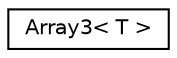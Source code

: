 digraph "Graphical Class Hierarchy"
{
 // LATEX_PDF_SIZE
  edge [fontname="Helvetica",fontsize="10",labelfontname="Helvetica",labelfontsize="10"];
  node [fontname="Helvetica",fontsize="10",shape=record];
  rankdir="LR";
  Node0 [label="Array3\< T \>",height=0.2,width=0.4,color="black", fillcolor="white", style="filled",URL="$class_array3.html",tooltip="The Array3 template class implements a simple interface to 3D arrays."];
}
